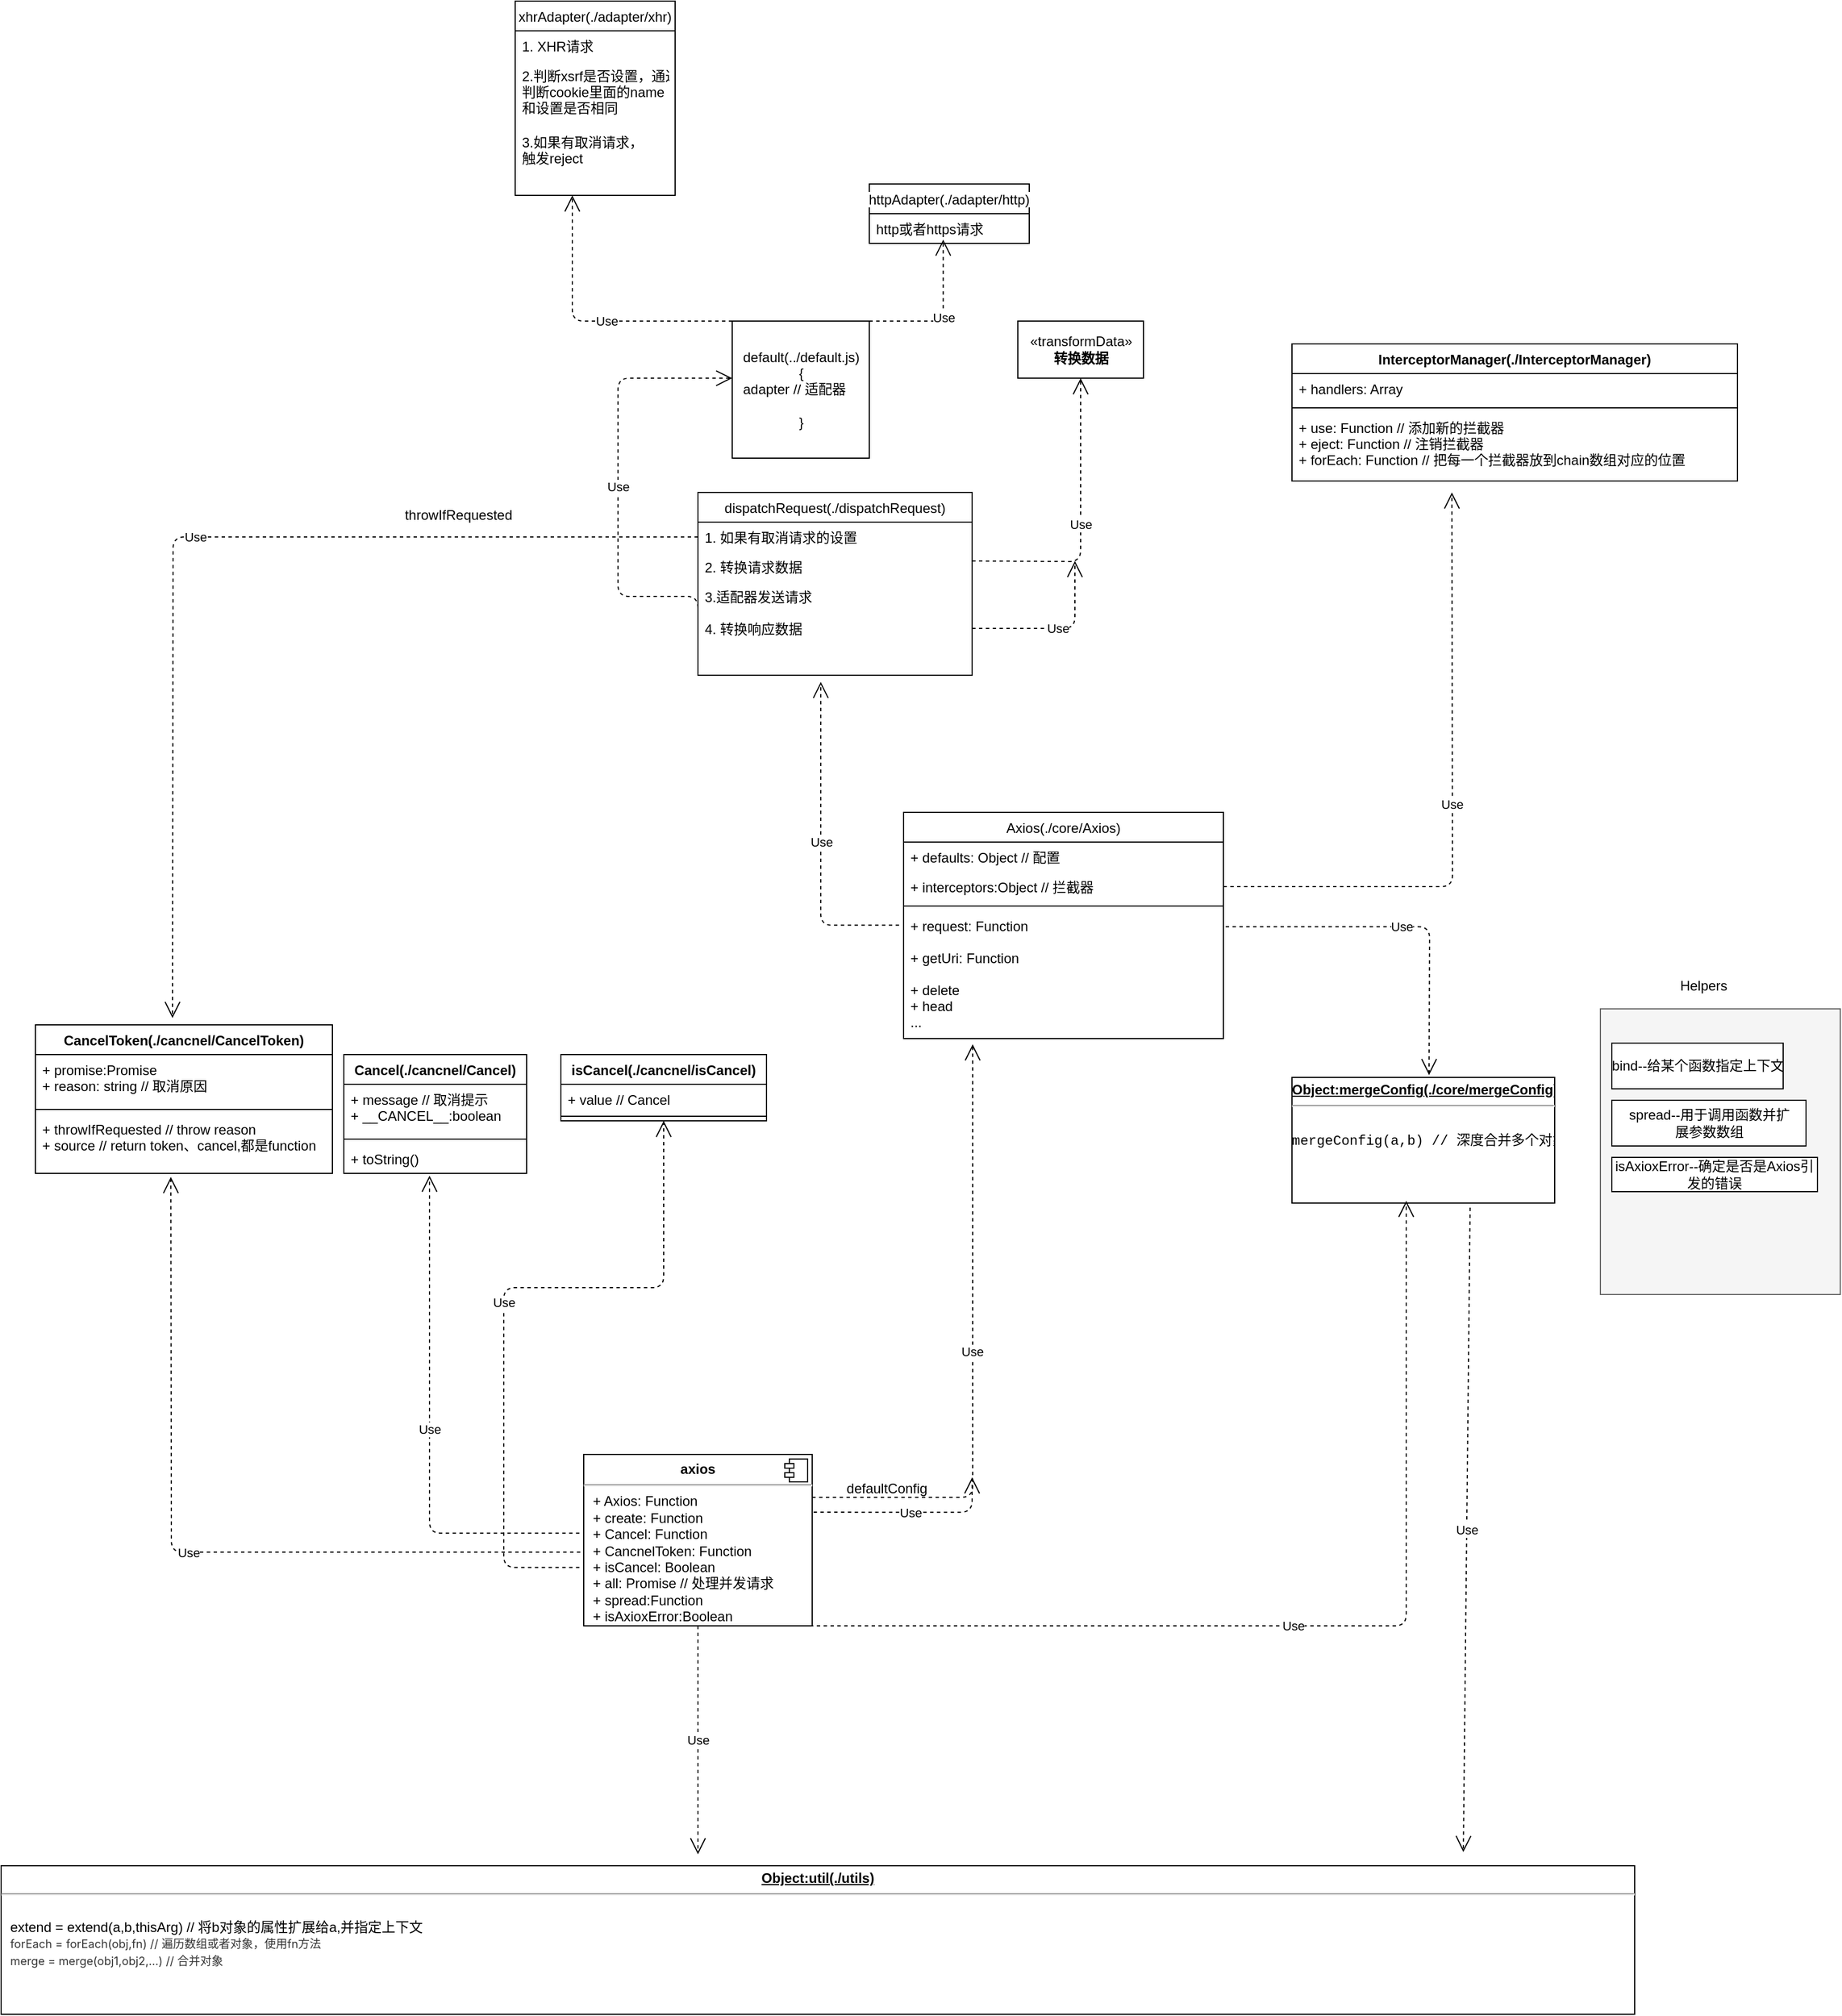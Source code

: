 <mxfile version="14.1.2" type="github"><diagram name="Page-1" id="13e1069c-82ec-6db2-03f1-153e76fe0fe0"><mxGraphModel dx="3784" dy="2456" grid="1" gridSize="10" guides="1" tooltips="1" connect="1" arrows="1" fold="1" page="1" pageScale="1" pageWidth="1100" pageHeight="2900" background="#ffffff" math="0" shadow="0"><root><object label="" id="0"><mxCell/></object><mxCell id="1" parent="0"/><mxCell id="jLr4ZmQW3RMGpofzPfF2-1" value="&lt;p style=&quot;margin: 0px ; margin-top: 6px ; text-align: center&quot;&gt;&lt;b&gt;axios&lt;/b&gt;&lt;/p&gt;&lt;hr&gt;&lt;p style=&quot;margin: 0px ; margin-left: 8px&quot;&gt;+ Axios&lt;span&gt;: Function&lt;/span&gt;&lt;/p&gt;&lt;p style=&quot;margin: 0px ; margin-left: 8px&quot;&gt;+ create: Function&lt;/p&gt;&lt;p style=&quot;margin: 0px ; margin-left: 8px&quot;&gt;+ Cancel: Function&lt;/p&gt;&lt;p style=&quot;margin: 0px ; margin-left: 8px&quot;&gt;+ CancnelToken: Function&lt;/p&gt;&lt;p style=&quot;margin: 0px ; margin-left: 8px&quot;&gt;+ isCancel: Boolean&lt;/p&gt;&lt;p style=&quot;margin: 0px ; margin-left: 8px&quot;&gt;+ all: Promise // 处理并发请求&lt;/p&gt;&lt;p style=&quot;margin: 0px ; margin-left: 8px&quot;&gt;+ spread:Function&amp;nbsp;&lt;/p&gt;&lt;p style=&quot;margin: 0px ; margin-left: 8px&quot;&gt;+ isAxioxError:Boolean&lt;/p&gt;" style="align=left;overflow=fill;html=1;dropTarget=0;" parent="1" vertex="1"><mxGeometry x="530" y="1422" width="200" height="150" as="geometry"/></mxCell><mxCell id="jLr4ZmQW3RMGpofzPfF2-2" value="" style="shape=component;jettyWidth=8;jettyHeight=4;" parent="jLr4ZmQW3RMGpofzPfF2-1" vertex="1"><mxGeometry x="1" width="20" height="20" relative="1" as="geometry"><mxPoint x="-24" y="4" as="offset"/></mxGeometry></mxCell><mxCell id="jLr4ZmQW3RMGpofzPfF2-3" value="Axios(./core/Axios)" style="swimlane;fontStyle=0;childLayout=stackLayout;horizontal=1;startSize=26;fillColor=none;horizontalStack=0;resizeParent=1;resizeParentMax=0;resizeLast=0;collapsible=1;marginBottom=0;" parent="1" vertex="1"><mxGeometry x="810" y="860" width="280" height="198" as="geometry"/></mxCell><mxCell id="jLr4ZmQW3RMGpofzPfF2-4" value="+ defaults: Object // 配置" style="text;strokeColor=none;fillColor=none;align=left;verticalAlign=top;spacingLeft=4;spacingRight=4;overflow=hidden;rotatable=0;points=[[0,0.5],[1,0.5]];portConstraint=eastwest;" parent="jLr4ZmQW3RMGpofzPfF2-3" vertex="1"><mxGeometry y="26" width="280" height="26" as="geometry"/></mxCell><mxCell id="jLr4ZmQW3RMGpofzPfF2-5" value="+ interceptors:Object // 拦截器" style="text;strokeColor=none;fillColor=none;align=left;verticalAlign=top;spacingLeft=4;spacingRight=4;overflow=hidden;rotatable=0;points=[[0,0.5],[1,0.5]];portConstraint=eastwest;" parent="jLr4ZmQW3RMGpofzPfF2-3" vertex="1"><mxGeometry y="52" width="280" height="26" as="geometry"/></mxCell><mxCell id="jLr4ZmQW3RMGpofzPfF2-66" value="" style="line;strokeWidth=1;fillColor=none;align=left;verticalAlign=middle;spacingTop=-1;spacingLeft=3;spacingRight=3;rotatable=0;labelPosition=right;points=[];portConstraint=eastwest;shadow=0;labelBackgroundColor=#FFFFFF;fontColor=#000000;" parent="jLr4ZmQW3RMGpofzPfF2-3" vertex="1"><mxGeometry y="78" width="280" height="8" as="geometry"/></mxCell><mxCell id="jLr4ZmQW3RMGpofzPfF2-6" value="+ request: Function&#10;&#10;+ getUri: Function&#10;&#10;+ delete&#10;+ head&#10;... " style="text;strokeColor=none;fillColor=none;align=left;verticalAlign=top;spacingLeft=4;spacingRight=4;overflow=hidden;rotatable=0;points=[[0,0.5],[1,0.5]];portConstraint=eastwest;" parent="jLr4ZmQW3RMGpofzPfF2-3" vertex="1"><mxGeometry y="86" width="280" height="112" as="geometry"/></mxCell><mxCell id="jLr4ZmQW3RMGpofzPfF2-7" value="Use" style="endArrow=open;endSize=12;dashed=1;html=1;edgeStyle=orthogonalEdgeStyle;elbow=horizontal;exitX=1;exitY=0.25;exitDx=0;exitDy=0;entryX=0.216;entryY=1.045;entryDx=0;entryDy=0;entryPerimeter=0;" parent="1" source="jLr4ZmQW3RMGpofzPfF2-1" target="jLr4ZmQW3RMGpofzPfF2-6" edge="1"><mxGeometry width="160" relative="1" as="geometry"><mxPoint x="750" y="1462" as="sourcePoint"/><mxPoint x="870" y="1202" as="targetPoint"/><Array as="points"><mxPoint x="870" y="1460"/></Array></mxGeometry></mxCell><mxCell id="jLr4ZmQW3RMGpofzPfF2-8" value="defaultConfig" style="text;html=1;resizable=0;autosize=1;align=center;verticalAlign=middle;points=[];fillColor=none;strokeColor=none;rounded=0;" parent="1" vertex="1"><mxGeometry x="750" y="1442" width="90" height="20" as="geometry"/></mxCell><mxCell id="jLr4ZmQW3RMGpofzPfF2-9" value="Object" style="html=1;" parent="1" vertex="1"><mxGeometry x="1430" y="1042" width="110" height="50" as="geometry"/></mxCell><mxCell id="jLr4ZmQW3RMGpofzPfF2-10" value="" style="text;strokeColor=#666666;fillColor=#f5f5f5;align=left;verticalAlign=middle;spacingTop=-1;spacingLeft=4;spacingRight=4;rotatable=0;labelPosition=right;points=[];portConstraint=eastwest;fontColor=#333333;" parent="1" vertex="1"><mxGeometry x="1420" y="1032" width="210" height="250" as="geometry"/></mxCell><mxCell id="jLr4ZmQW3RMGpofzPfF2-11" value="bind--给某个函数指定上下文" style="html=1;" parent="1" vertex="1"><mxGeometry x="1430" y="1062" width="150" height="40" as="geometry"/></mxCell><mxCell id="jLr4ZmQW3RMGpofzPfF2-12" value="Helpers" style="text;html=1;resizable=0;autosize=1;align=center;verticalAlign=middle;points=[];fillColor=none;strokeColor=none;rounded=0;" parent="1" vertex="1"><mxGeometry x="1480" y="1002" width="60" height="20" as="geometry"/></mxCell><mxCell id="jLr4ZmQW3RMGpofzPfF2-19" value="&lt;p style=&quot;margin: 0px ; margin-top: 4px ; text-align: center ; text-decoration: underline&quot;&gt;&lt;b&gt;Object:util(./utils)&lt;/b&gt;&lt;/p&gt;&lt;hr&gt;&lt;p style=&quot;margin: 0px ; margin-left: 8px&quot;&gt;&lt;br&gt;extend = extend(a,b,thisArg) // 将b对象的属性扩展给a,并指定上下文&lt;br&gt;&lt;font color=&quot;#333333&quot; face=&quot;-apple-system, system-ui, Segoe UI, Roboto, Ubuntu, Cantarell, Noto Sans, sans-serif, system-ui, Helvetica Neue, PingFang SC, Hiragino Sans GB, Microsoft YaHei, Arial&quot; size=&quot;1&quot;&gt;&lt;span style=&quot;background-color: rgb(255 , 255 , 255)&quot;&gt;forEach = forEach(obj,fn) // 遍历数组或者对象，使用fn方法&lt;/span&gt;&lt;/font&gt;&lt;/p&gt;&lt;p style=&quot;margin: 0px ; margin-left: 8px&quot;&gt;&lt;font color=&quot;#333333&quot; face=&quot;-apple-system, system-ui, Segoe UI, Roboto, Ubuntu, Cantarell, Noto Sans, sans-serif, system-ui, Helvetica Neue, PingFang SC, Hiragino Sans GB, Microsoft YaHei, Arial&quot; size=&quot;1&quot;&gt;&lt;span style=&quot;background-color: rgb(255 , 255 , 255)&quot;&gt;merge = merge(obj1,obj2,...) // 合并对象&lt;/span&gt;&lt;/font&gt;&lt;/p&gt;" style="verticalAlign=top;align=left;overflow=fill;fontSize=12;fontFamily=Helvetica;html=1;" parent="1" vertex="1"><mxGeometry x="20" y="1782" width="1430" height="130" as="geometry"/></mxCell><mxCell id="jLr4ZmQW3RMGpofzPfF2-20" value="Use" style="endArrow=open;endSize=12;dashed=1;html=1;exitX=0.5;exitY=1;exitDx=0;exitDy=0;" parent="1" source="jLr4ZmQW3RMGpofzPfF2-1" edge="1"><mxGeometry width="160" relative="1" as="geometry"><mxPoint x="470" y="1712" as="sourcePoint"/><mxPoint x="630" y="1772" as="targetPoint"/></mxGeometry></mxCell><mxCell id="jLr4ZmQW3RMGpofzPfF2-21" value="&lt;p style=&quot;margin: 0px ; margin-top: 4px ; text-align: center ; text-decoration: underline&quot;&gt;&lt;b&gt;Object:mergeConfig(./core/mergeConfig)&lt;/b&gt;&lt;/p&gt;&lt;hr&gt;&lt;p style=&quot;margin: 0px ; margin-left: 8px&quot;&gt;&lt;br&gt;&lt;/p&gt;&lt;div style=&quot;font-family: &amp;#34;menlo&amp;#34; , &amp;#34;monaco&amp;#34; , &amp;#34;courier new&amp;#34; , monospace ; line-height: 18px&quot;&gt;mergeConfig(a,b) // 深度合并多个对象为一个对象&lt;/div&gt;" style="verticalAlign=top;align=left;overflow=fill;fontSize=12;fontFamily=Helvetica;html=1;" parent="1" vertex="1"><mxGeometry x="1150" y="1092" width="230" height="110" as="geometry"/></mxCell><mxCell id="jLr4ZmQW3RMGpofzPfF2-24" value="Use" style="endArrow=open;endSize=12;dashed=1;html=1;edgeStyle=orthogonalEdgeStyle;exitX=0.75;exitY=1;exitDx=0;exitDy=0;" parent="1" source="jLr4ZmQW3RMGpofzPfF2-1" edge="1"><mxGeometry width="160" relative="1" as="geometry"><mxPoint x="710" y="1462" as="sourcePoint"/><mxPoint x="1250" y="1200" as="targetPoint"/><Array as="points"><mxPoint x="1250" y="1572"/><mxPoint x="1250" y="1206"/></Array></mxGeometry></mxCell><mxCell id="jLr4ZmQW3RMGpofzPfF2-25" value="Use" style="endArrow=open;endSize=12;dashed=1;html=1;exitX=0.678;exitY=1.036;exitDx=0;exitDy=0;exitPerimeter=0;" parent="1" source="jLr4ZmQW3RMGpofzPfF2-21" edge="1"><mxGeometry width="160" relative="1" as="geometry"><mxPoint x="1280" y="1452" as="sourcePoint"/><mxPoint x="1300" y="1770" as="targetPoint"/></mxGeometry></mxCell><mxCell id="jLr4ZmQW3RMGpofzPfF2-30" value="Cancel(./cancnel/Cancel)" style="swimlane;fontStyle=1;align=center;verticalAlign=top;childLayout=stackLayout;horizontal=1;startSize=26;horizontalStack=0;resizeParent=1;resizeParentMax=0;resizeLast=0;collapsible=1;marginBottom=0;" parent="1" vertex="1"><mxGeometry x="320" y="1072" width="160" height="104" as="geometry"><mxRectangle x="250" y="160" width="170" height="26" as="alternateBounds"/></mxGeometry></mxCell><mxCell id="jLr4ZmQW3RMGpofzPfF2-31" value="+ message // 取消提示&#10;+ __CANCEL__:boolean&#10;&#10;" style="text;strokeColor=none;fillColor=none;align=left;verticalAlign=top;spacingLeft=4;spacingRight=4;overflow=hidden;rotatable=0;points=[[0,0.5],[1,0.5]];portConstraint=eastwest;whiteSpace=wrap;" parent="jLr4ZmQW3RMGpofzPfF2-30" vertex="1"><mxGeometry y="26" width="160" height="44" as="geometry"/></mxCell><mxCell id="jLr4ZmQW3RMGpofzPfF2-32" value="" style="line;strokeWidth=1;fillColor=none;align=left;verticalAlign=middle;spacingTop=-1;spacingLeft=3;spacingRight=3;rotatable=0;labelPosition=right;points=[];portConstraint=eastwest;" parent="jLr4ZmQW3RMGpofzPfF2-30" vertex="1"><mxGeometry y="70" width="160" height="8" as="geometry"/></mxCell><mxCell id="jLr4ZmQW3RMGpofzPfF2-33" value="+ toString()" style="text;strokeColor=none;fillColor=none;align=left;verticalAlign=top;spacingLeft=4;spacingRight=4;overflow=hidden;rotatable=0;points=[[0,0.5],[1,0.5]];portConstraint=eastwest;" parent="jLr4ZmQW3RMGpofzPfF2-30" vertex="1"><mxGeometry y="78" width="160" height="26" as="geometry"/></mxCell><mxCell id="jLr4ZmQW3RMGpofzPfF2-44" value="Use" style="endArrow=open;endSize=12;dashed=1;html=1;exitX=-0.019;exitY=0.459;exitDx=0;exitDy=0;edgeStyle=orthogonalEdgeStyle;exitPerimeter=0;" parent="1" source="jLr4ZmQW3RMGpofzPfF2-1" edge="1"><mxGeometry width="160" relative="1" as="geometry"><mxPoint x="450" y="1322" as="sourcePoint"/><mxPoint x="395" y="1178" as="targetPoint"/><Array as="points"><mxPoint x="395" y="1491"/></Array></mxGeometry></mxCell><mxCell id="jLr4ZmQW3RMGpofzPfF2-45" value="CancelToken(./cancnel/CancelToken)" style="swimlane;fontStyle=1;align=center;verticalAlign=top;childLayout=stackLayout;horizontal=1;startSize=26;horizontalStack=0;resizeParent=1;resizeParentMax=0;resizeLast=0;collapsible=1;marginBottom=0;" parent="1" vertex="1"><mxGeometry x="50" y="1046" width="260" height="130" as="geometry"><mxRectangle x="250" y="160" width="170" height="26" as="alternateBounds"/></mxGeometry></mxCell><mxCell id="jLr4ZmQW3RMGpofzPfF2-46" value="+ promise:Promise&#10;+ reason: string // 取消原因&#10;&#10;" style="text;strokeColor=none;fillColor=none;align=left;verticalAlign=top;spacingLeft=4;spacingRight=4;overflow=hidden;rotatable=0;points=[[0,0.5],[1,0.5]];portConstraint=eastwest;whiteSpace=wrap;" parent="jLr4ZmQW3RMGpofzPfF2-45" vertex="1"><mxGeometry y="26" width="260" height="44" as="geometry"/></mxCell><mxCell id="jLr4ZmQW3RMGpofzPfF2-47" value="" style="line;strokeWidth=1;fillColor=none;align=left;verticalAlign=middle;spacingTop=-1;spacingLeft=3;spacingRight=3;rotatable=0;labelPosition=right;points=[];portConstraint=eastwest;" parent="jLr4ZmQW3RMGpofzPfF2-45" vertex="1"><mxGeometry y="70" width="260" height="8" as="geometry"/></mxCell><mxCell id="jLr4ZmQW3RMGpofzPfF2-48" value="+ throwIfRequested // throw reason&#10;+ source // return token、cancel,都是function" style="text;strokeColor=none;fillColor=none;align=left;verticalAlign=top;spacingLeft=4;spacingRight=4;overflow=hidden;rotatable=0;points=[[0,0.5],[1,0.5]];portConstraint=eastwest;labelBackgroundColor=#FFFFFF;" parent="jLr4ZmQW3RMGpofzPfF2-45" vertex="1"><mxGeometry y="78" width="260" height="52" as="geometry"/></mxCell><mxCell id="jLr4ZmQW3RMGpofzPfF2-49" value="isCancel(./cancnel/isCancel)" style="swimlane;fontStyle=1;align=center;verticalAlign=top;childLayout=stackLayout;horizontal=1;startSize=26;horizontalStack=0;resizeParent=1;resizeParentMax=0;resizeLast=0;collapsible=1;marginBottom=0;" parent="1" vertex="1"><mxGeometry x="510" y="1072" width="180" height="58" as="geometry"><mxRectangle x="250" y="160" width="170" height="26" as="alternateBounds"/></mxGeometry></mxCell><mxCell id="jLr4ZmQW3RMGpofzPfF2-50" value="+ value // Cancel&#10;" style="text;strokeColor=none;fillColor=none;align=left;verticalAlign=top;spacingLeft=4;spacingRight=4;overflow=hidden;rotatable=0;points=[[0,0.5],[1,0.5]];portConstraint=eastwest;whiteSpace=wrap;" parent="jLr4ZmQW3RMGpofzPfF2-49" vertex="1"><mxGeometry y="26" width="180" height="24" as="geometry"/></mxCell><mxCell id="jLr4ZmQW3RMGpofzPfF2-51" value="" style="line;strokeWidth=1;fillColor=none;align=left;verticalAlign=middle;spacingTop=-1;spacingLeft=3;spacingRight=3;rotatable=0;labelPosition=right;points=[];portConstraint=eastwest;" parent="jLr4ZmQW3RMGpofzPfF2-49" vertex="1"><mxGeometry y="50" width="180" height="8" as="geometry"/></mxCell><mxCell id="jLr4ZmQW3RMGpofzPfF2-54" value="Use" style="endArrow=open;endSize=12;dashed=1;html=1;fontColor=#000000;exitX=-0.015;exitY=0.57;exitDx=0;exitDy=0;exitPerimeter=0;entryX=0.456;entryY=1.061;entryDx=0;entryDy=0;entryPerimeter=0;edgeStyle=orthogonalEdgeStyle;" parent="1" source="jLr4ZmQW3RMGpofzPfF2-1" target="jLr4ZmQW3RMGpofzPfF2-48" edge="1"><mxGeometry width="160" relative="1" as="geometry"><mxPoint x="160" y="1462" as="sourcePoint"/><mxPoint x="320" y="1462" as="targetPoint"/><Array as="points"><mxPoint x="169" y="1508"/><mxPoint x="169" y="1482"/></Array></mxGeometry></mxCell><mxCell id="jLr4ZmQW3RMGpofzPfF2-55" value="spread--用于调用函数并扩&lt;br&gt;展参数数组" style="html=1;" parent="1" vertex="1"><mxGeometry x="1430" y="1112" width="170" height="40" as="geometry"/></mxCell><mxCell id="jLr4ZmQW3RMGpofzPfF2-56" value="&lt;span style=&quot;text-align: left&quot;&gt;isAxioxError--确定是否是Axios引发的错误&lt;/span&gt;" style="whiteSpace=wrap;html=1;" parent="1" vertex="1"><mxGeometry x="1430" y="1162" width="180" height="30" as="geometry"/></mxCell><mxCell id="jLr4ZmQW3RMGpofzPfF2-58" value="Use" style="endArrow=open;endSize=12;dashed=1;html=1;fontColor=#000000;exitX=1.006;exitY=0.337;exitDx=0;exitDy=0;exitPerimeter=0;edgeStyle=orthogonalEdgeStyle;" parent="1" source="jLr4ZmQW3RMGpofzPfF2-1" edge="1"><mxGeometry width="160" relative="1" as="geometry"><mxPoint x="580" y="1332" as="sourcePoint"/><mxPoint x="870" y="1442" as="targetPoint"/><Array as="points"><mxPoint x="870" y="1473"/></Array></mxGeometry></mxCell><mxCell id="jLr4ZmQW3RMGpofzPfF2-59" value="Use" style="endArrow=open;endSize=12;dashed=1;html=1;fontColor=#000000;entryX=0.5;entryY=1;entryDx=0;entryDy=0;exitX=-0.019;exitY=0.659;exitDx=0;exitDy=0;exitPerimeter=0;edgeStyle=orthogonalEdgeStyle;" parent="1" source="jLr4ZmQW3RMGpofzPfF2-1" target="jLr4ZmQW3RMGpofzPfF2-49" edge="1"><mxGeometry width="160" relative="1" as="geometry"><mxPoint x="340" y="1532" as="sourcePoint"/><mxPoint x="580" y="1182" as="targetPoint"/><Array as="points"><mxPoint x="460" y="1521"/><mxPoint x="460" y="1276"/><mxPoint x="600" y="1276"/></Array></mxGeometry></mxCell><mxCell id="jLr4ZmQW3RMGpofzPfF2-67" value="InterceptorManager(./InterceptorManager)" style="swimlane;fontStyle=1;align=center;verticalAlign=top;childLayout=stackLayout;horizontal=1;startSize=26;horizontalStack=0;resizeParent=1;resizeParentMax=0;resizeLast=0;collapsible=1;marginBottom=0;shadow=0;labelBackgroundColor=#FFFFFF;fillColor=#FFFFFF;fontColor=#000000;" parent="1" vertex="1"><mxGeometry x="1150" y="450" width="390" height="120" as="geometry"/></mxCell><mxCell id="jLr4ZmQW3RMGpofzPfF2-68" value="+ handlers: Array" style="text;strokeColor=none;fillColor=none;align=left;verticalAlign=top;spacingLeft=4;spacingRight=4;overflow=hidden;rotatable=0;points=[[0,0.5],[1,0.5]];portConstraint=eastwest;" parent="jLr4ZmQW3RMGpofzPfF2-67" vertex="1"><mxGeometry y="26" width="390" height="26" as="geometry"/></mxCell><mxCell id="jLr4ZmQW3RMGpofzPfF2-69" value="" style="line;strokeWidth=1;fillColor=none;align=left;verticalAlign=middle;spacingTop=-1;spacingLeft=3;spacingRight=3;rotatable=0;labelPosition=right;points=[];portConstraint=eastwest;" parent="jLr4ZmQW3RMGpofzPfF2-67" vertex="1"><mxGeometry y="52" width="390" height="8" as="geometry"/></mxCell><mxCell id="jLr4ZmQW3RMGpofzPfF2-70" value="+ use: Function // 添加新的拦截器&#10;+ eject: Function // 注销拦截器&#10;+ forEach: Function // 把每一个拦截器放到chain数组对应的位置" style="text;strokeColor=none;fillColor=none;align=left;verticalAlign=top;spacingLeft=4;spacingRight=4;overflow=hidden;rotatable=0;points=[[0,0.5],[1,0.5]];portConstraint=eastwest;" parent="jLr4ZmQW3RMGpofzPfF2-67" vertex="1"><mxGeometry y="60" width="390" height="60" as="geometry"/></mxCell><mxCell id="jLr4ZmQW3RMGpofzPfF2-71" value="Use" style="endArrow=open;endSize=12;dashed=1;html=1;fontColor=#000000;edgeStyle=orthogonalEdgeStyle;exitX=1;exitY=0.5;exitDx=0;exitDy=0;" parent="1" source="jLr4ZmQW3RMGpofzPfF2-5" edge="1"><mxGeometry width="160" relative="1" as="geometry"><mxPoint x="1070" y="1050" as="sourcePoint"/><mxPoint x="1290" y="580" as="targetPoint"/></mxGeometry></mxCell><mxCell id="jLr4ZmQW3RMGpofzPfF2-72" value="dispatchRequest(./dispatchRequest)" style="swimlane;fontStyle=0;childLayout=stackLayout;horizontal=1;startSize=26;fillColor=none;horizontalStack=0;resizeParent=1;resizeParentMax=0;resizeLast=0;collapsible=1;marginBottom=0;shadow=0;labelBackgroundColor=#FFFFFF;fontColor=#000000;" parent="1" vertex="1"><mxGeometry x="630" y="580" width="240" height="160" as="geometry"/></mxCell><mxCell id="jLr4ZmQW3RMGpofzPfF2-73" value="1. 如果有取消请求的设置" style="text;strokeColor=none;fillColor=none;align=left;verticalAlign=top;spacingLeft=4;spacingRight=4;overflow=hidden;rotatable=0;points=[[0,0.5],[1,0.5]];portConstraint=eastwest;" parent="jLr4ZmQW3RMGpofzPfF2-72" vertex="1"><mxGeometry y="26" width="240" height="26" as="geometry"/></mxCell><mxCell id="jLr4ZmQW3RMGpofzPfF2-74" value="2. 转换请求数据" style="text;strokeColor=none;fillColor=none;align=left;verticalAlign=top;spacingLeft=4;spacingRight=4;overflow=hidden;rotatable=0;points=[[0,0.5],[1,0.5]];portConstraint=eastwest;" parent="jLr4ZmQW3RMGpofzPfF2-72" vertex="1"><mxGeometry y="52" width="240" height="26" as="geometry"/></mxCell><mxCell id="jLr4ZmQW3RMGpofzPfF2-75" value="3.适配器发送请求&#10;&#10;4. 转换响应数据" style="text;strokeColor=none;fillColor=none;align=left;verticalAlign=top;spacingLeft=4;spacingRight=4;overflow=hidden;rotatable=0;points=[[0,0.5],[1,0.5]];portConstraint=eastwest;" parent="jLr4ZmQW3RMGpofzPfF2-72" vertex="1"><mxGeometry y="78" width="240" height="82" as="geometry"/></mxCell><mxCell id="jLr4ZmQW3RMGpofzPfF2-76" value="Use" style="endArrow=open;endSize=12;dashed=1;html=1;fontColor=#000000;entryX=0.448;entryY=1.071;entryDx=0;entryDy=0;entryPerimeter=0;exitX=-0.014;exitY=0.114;exitDx=0;exitDy=0;exitPerimeter=0;edgeStyle=orthogonalEdgeStyle;" parent="1" source="jLr4ZmQW3RMGpofzPfF2-6" target="jLr4ZmQW3RMGpofzPfF2-75" edge="1"><mxGeometry width="160" relative="1" as="geometry"><mxPoint x="600" y="1050" as="sourcePoint"/><mxPoint x="760" y="1050" as="targetPoint"/><Array as="points"><mxPoint x="737" y="959"/></Array></mxGeometry></mxCell><mxCell id="jLr4ZmQW3RMGpofzPfF2-78" value="Use" style="endArrow=open;endSize=12;dashed=1;html=1;fontColor=#000000;exitX=1.007;exitY=0.126;exitDx=0;exitDy=0;exitPerimeter=0;edgeStyle=orthogonalEdgeStyle;" parent="1" source="jLr4ZmQW3RMGpofzPfF2-6" edge="1"><mxGeometry width="160" relative="1" as="geometry"><mxPoint x="860" y="1000" as="sourcePoint"/><mxPoint x="1270" y="1090" as="targetPoint"/></mxGeometry></mxCell><mxCell id="jLr4ZmQW3RMGpofzPfF2-79" value="Use" style="endArrow=open;endSize=12;dashed=1;html=1;fontColor=#000000;exitX=0;exitY=0.5;exitDx=0;exitDy=0;edgeStyle=orthogonalEdgeStyle;" parent="1" source="jLr4ZmQW3RMGpofzPfF2-73" edge="1"><mxGeometry width="160" relative="1" as="geometry"><mxPoint x="650" y="930" as="sourcePoint"/><mxPoint x="170" y="1040" as="targetPoint"/></mxGeometry></mxCell><mxCell id="jLr4ZmQW3RMGpofzPfF2-80" value="throwIfRequested" style="text;html=1;resizable=0;autosize=1;align=center;verticalAlign=middle;points=[];fillColor=none;strokeColor=none;rounded=0;shadow=0;labelBackgroundColor=#FFFFFF;fontColor=#000000;" parent="1" vertex="1"><mxGeometry x="365" y="590" width="110" height="20" as="geometry"/></mxCell><mxCell id="jLr4ZmQW3RMGpofzPfF2-81" value="«transformData»&lt;br&gt;&lt;b&gt;转换数据&lt;/b&gt;" style="html=1;shadow=0;labelBackgroundColor=#FFFFFF;fillColor=#FFFFFF;fontColor=#000000;" parent="1" vertex="1"><mxGeometry x="910" y="430" width="110" height="50" as="geometry"/></mxCell><mxCell id="jLr4ZmQW3RMGpofzPfF2-82" value="Use" style="endArrow=open;endSize=12;dashed=1;html=1;fontColor=#000000;entryX=0.5;entryY=1;entryDx=0;entryDy=0;edgeStyle=orthogonalEdgeStyle;" parent="1" target="jLr4ZmQW3RMGpofzPfF2-81" edge="1"><mxGeometry width="160" relative="1" as="geometry"><mxPoint x="870" y="640" as="sourcePoint"/><mxPoint x="1030" y="640" as="targetPoint"/></mxGeometry></mxCell><mxCell id="jLr4ZmQW3RMGpofzPfF2-83" value="default(../default.js)&lt;br&gt;{&lt;br&gt;&lt;div style=&quot;text-align: left&quot;&gt;adapter // 适配器&lt;/div&gt;&lt;br&gt;}" style="html=1;shadow=0;labelBackgroundColor=#FFFFFF;fillColor=#FFFFFF;fontColor=#000000;" parent="1" vertex="1"><mxGeometry x="660" y="430" width="120" height="120" as="geometry"/></mxCell><mxCell id="jLr4ZmQW3RMGpofzPfF2-84" value="xhrAdapter(./adapter/xhr)" style="swimlane;fontStyle=0;childLayout=stackLayout;horizontal=1;startSize=26;fillColor=none;horizontalStack=0;resizeParent=1;resizeParentMax=0;resizeLast=0;collapsible=1;marginBottom=0;shadow=0;labelBackgroundColor=#FFFFFF;fontColor=#000000;" parent="1" vertex="1"><mxGeometry x="470" y="150" width="140" height="170" as="geometry"/></mxCell><mxCell id="jLr4ZmQW3RMGpofzPfF2-85" value="1. XHR请求" style="text;strokeColor=none;fillColor=none;align=left;verticalAlign=top;spacingLeft=4;spacingRight=4;overflow=hidden;rotatable=0;points=[[0,0.5],[1,0.5]];portConstraint=eastwest;" parent="jLr4ZmQW3RMGpofzPfF2-84" vertex="1"><mxGeometry y="26" width="140" height="26" as="geometry"/></mxCell><mxCell id="jLr4ZmQW3RMGpofzPfF2-86" value="2.判断xsrf是否设置，通过&#10;判断cookie里面的name&#10;和设置是否相同" style="text;strokeColor=none;fillColor=none;align=left;verticalAlign=top;spacingLeft=4;spacingRight=4;overflow=hidden;rotatable=0;points=[[0,0.5],[1,0.5]];portConstraint=eastwest;" parent="jLr4ZmQW3RMGpofzPfF2-84" vertex="1"><mxGeometry y="52" width="140" height="58" as="geometry"/></mxCell><mxCell id="jLr4ZmQW3RMGpofzPfF2-87" value="3.如果有取消请求，&#10;触发reject" style="text;strokeColor=none;fillColor=none;align=left;verticalAlign=top;spacingLeft=4;spacingRight=4;overflow=hidden;rotatable=0;points=[[0,0.5],[1,0.5]];portConstraint=eastwest;" parent="jLr4ZmQW3RMGpofzPfF2-84" vertex="1"><mxGeometry y="110" width="140" height="60" as="geometry"/></mxCell><mxCell id="jLr4ZmQW3RMGpofzPfF2-88" value="httpAdapter(./adapter/http)" style="swimlane;fontStyle=0;childLayout=stackLayout;horizontal=1;startSize=26;fillColor=none;horizontalStack=0;resizeParent=1;resizeParentMax=0;resizeLast=0;collapsible=1;marginBottom=0;shadow=0;labelBackgroundColor=#FFFFFF;fontColor=#000000;" parent="1" vertex="1"><mxGeometry x="780" y="310" width="140" height="52" as="geometry"/></mxCell><mxCell id="jLr4ZmQW3RMGpofzPfF2-89" value="http或者https请求" style="text;strokeColor=none;fillColor=none;align=left;verticalAlign=top;spacingLeft=4;spacingRight=4;overflow=hidden;rotatable=0;points=[[0,0.5],[1,0.5]];portConstraint=eastwest;" parent="jLr4ZmQW3RMGpofzPfF2-88" vertex="1"><mxGeometry y="26" width="140" height="26" as="geometry"/></mxCell><mxCell id="jLr4ZmQW3RMGpofzPfF2-92" value="Use" style="endArrow=open;endSize=12;dashed=1;html=1;fontColor=#000000;exitX=0;exitY=0.5;exitDx=0;exitDy=0;entryX=0;entryY=0.417;entryDx=0;entryDy=0;entryPerimeter=0;edgeStyle=orthogonalEdgeStyle;" parent="1" source="jLr4ZmQW3RMGpofzPfF2-75" target="jLr4ZmQW3RMGpofzPfF2-83" edge="1"><mxGeometry width="160" relative="1" as="geometry"><mxPoint x="600" y="460" as="sourcePoint"/><mxPoint x="600" y="460" as="targetPoint"/><Array as="points"><mxPoint x="560" y="671"/><mxPoint x="560" y="480"/></Array></mxGeometry></mxCell><mxCell id="jLr4ZmQW3RMGpofzPfF2-93" value="Use" style="endArrow=open;endSize=12;dashed=1;html=1;fontColor=#000000;exitX=0.25;exitY=0;exitDx=0;exitDy=0;edgeStyle=orthogonalEdgeStyle;" parent="1" source="jLr4ZmQW3RMGpofzPfF2-83" target="jLr4ZmQW3RMGpofzPfF2-87" edge="1"><mxGeometry width="160" relative="1" as="geometry"><mxPoint x="600" y="460" as="sourcePoint"/><mxPoint x="520" y="400" as="targetPoint"/><Array as="points"><mxPoint x="520" y="430"/></Array></mxGeometry></mxCell><mxCell id="jLr4ZmQW3RMGpofzPfF2-94" value="Use" style="endArrow=open;endSize=12;dashed=1;html=1;fontColor=#000000;edgeStyle=orthogonalEdgeStyle;entryX=0.605;entryY=1.181;entryDx=0;entryDy=0;entryPerimeter=0;" parent="1" edge="1"><mxGeometry width="160" relative="1" as="geometry"><mxPoint x="780" y="430" as="sourcePoint"/><mxPoint x="844.7" y="358.706" as="targetPoint"/><Array as="points"><mxPoint x="845" y="430"/></Array></mxGeometry></mxCell><mxCell id="jLr4ZmQW3RMGpofzPfF2-95" value="Use" style="endArrow=open;endSize=12;dashed=1;html=1;fontColor=#000000;edgeStyle=orthogonalEdgeStyle;" parent="1" source="jLr4ZmQW3RMGpofzPfF2-75" edge="1"><mxGeometry width="160" relative="1" as="geometry"><mxPoint x="870" y="699" as="sourcePoint"/><mxPoint x="960" y="640" as="targetPoint"/><Array as="points"><mxPoint x="960" y="699"/><mxPoint x="960" y="640"/></Array></mxGeometry></mxCell></root></mxGraphModel></diagram></mxfile>